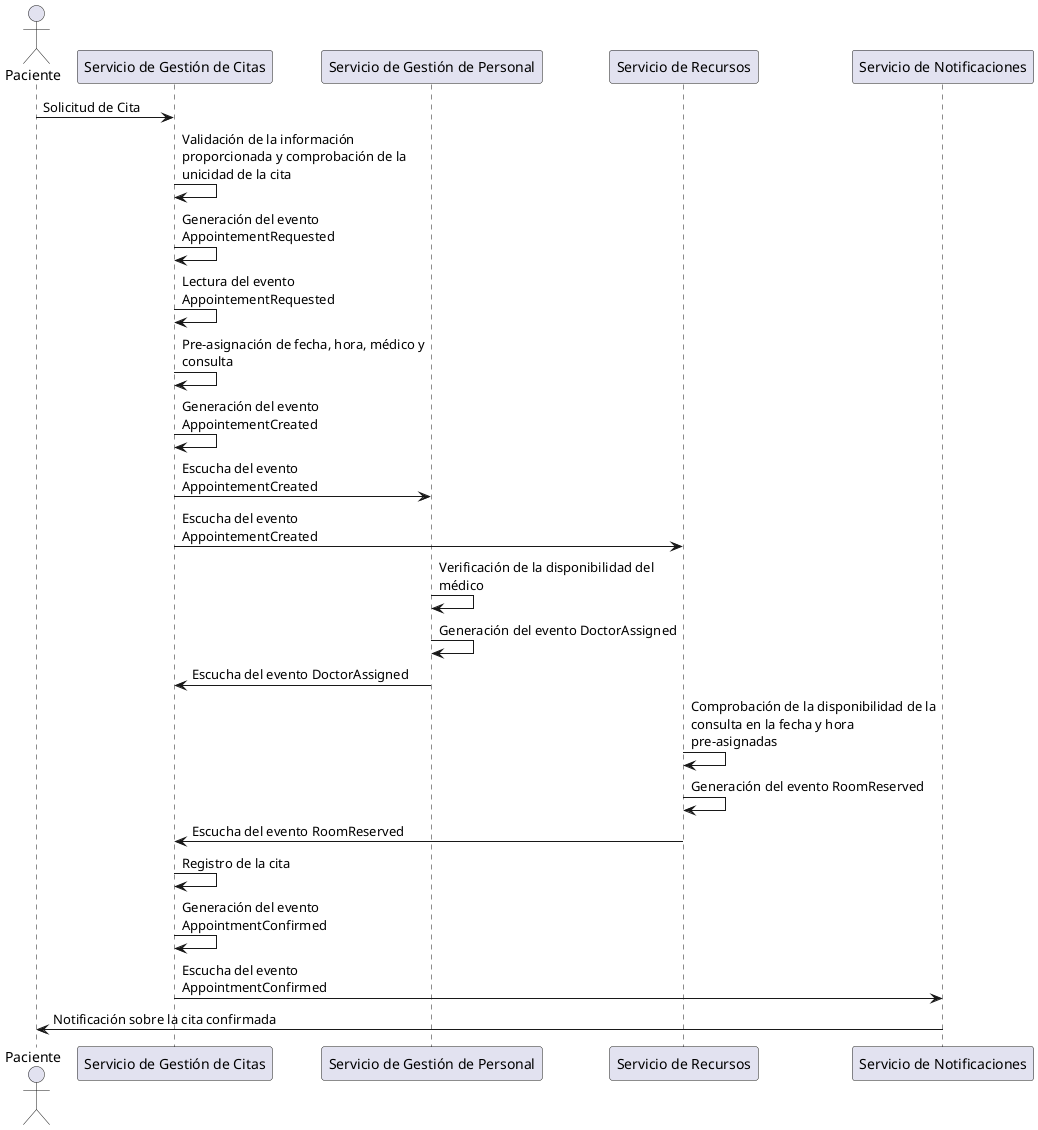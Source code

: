 @startuml solicitudCita
skinparam linetype ortho

skinparam maxMessageSize 250

actor "Paciente" as Paciente

participant "Servicio de Gestión de Citas" as Citas
participant "Servicio de Gestión de Personal" as Personal
participant "Servicio de Recursos" as Recursos
participant "Servicio de Notificaciones" as Notificaciones

Paciente -> Citas : Solicitud de Cita
Citas -> Citas : Validación de la información proporcionada y comprobación de la unicidad de la cita
Citas -> Citas : Generación del evento AppointementRequested

Citas -> Citas : Lectura del evento AppointementRequested
Citas -> Citas : Pre-asignación de fecha, hora, médico y consulta
Citas -> Citas : Generación del evento AppointementCreated

Personal <- Citas : Escucha del evento AppointementCreated
Recursos <- Citas : Escucha del evento AppointementCreated

Personal -> Personal : Verificación de la disponibilidad del médico
Personal -> Personal : Generación del evento DoctorAssigned
Citas <- Personal : Escucha del evento DoctorAssigned

Recursos -> Recursos : Comprobación de la disponibilidad de la consulta en la fecha y hora pre-asignadas
Recursos -> Recursos : Generación del evento RoomReserved
Citas <- Recursos : Escucha del evento RoomReserved

Citas -> Citas : Registro de la cita
Citas -> Citas : Generación del evento AppointmentConfirmed

Notificaciones <- Citas : Escucha del evento AppointmentConfirmed
Notificaciones -> Paciente : Notificación sobre la cita confirmada

@enduml
